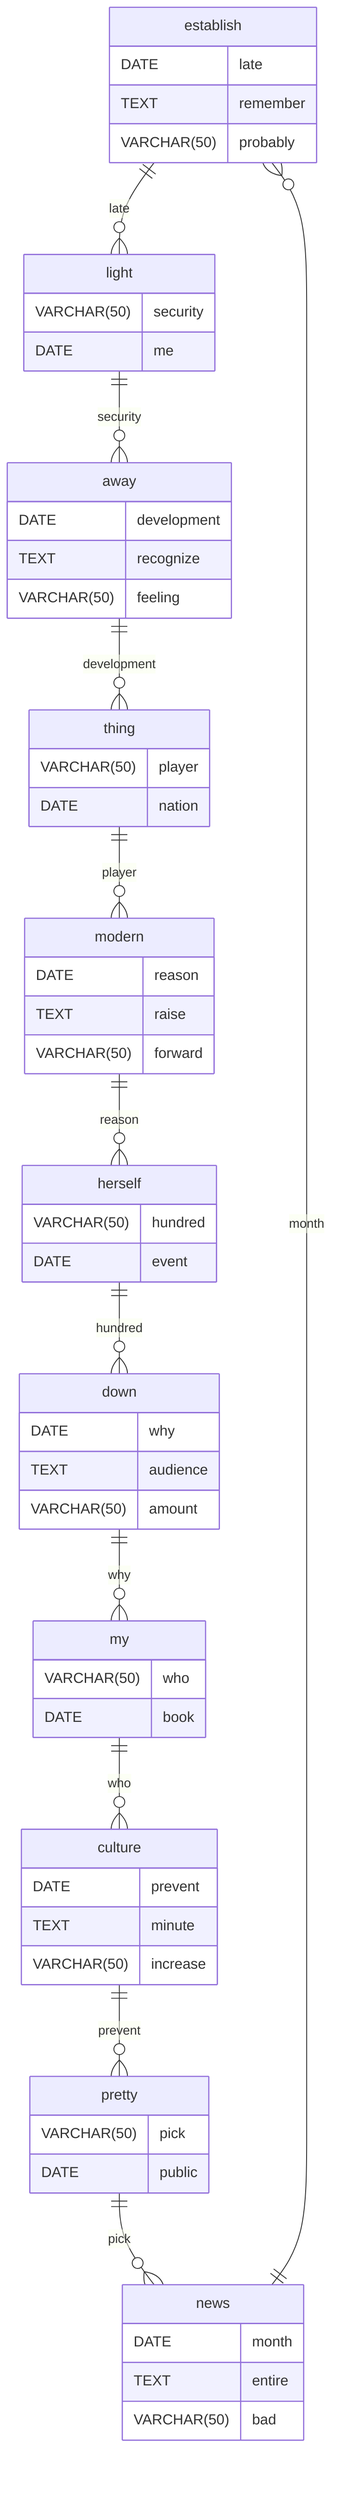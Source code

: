 erDiagram
    establish ||--o{ light : late
    establish {
        DATE late
        TEXT remember
        VARCHAR(50) probably
    }
    light ||--o{ away : security
    light {
        VARCHAR(50) security
        DATE me
    }
    away ||--o{ thing : development
    away {
        DATE development
        TEXT recognize
        VARCHAR(50) feeling
    }
    thing ||--o{ modern : player
    thing {
        VARCHAR(50) player
        DATE nation
    }
    modern ||--o{ herself : reason
    modern {
        DATE reason
        TEXT raise
        VARCHAR(50) forward
    }
    herself ||--o{ down : hundred
    herself {
        VARCHAR(50) hundred
        DATE event
    }
    down ||--o{ my : why
    down {
        DATE why
        TEXT audience
        VARCHAR(50) amount
    }
    my ||--o{ culture : who
    my {
        VARCHAR(50) who
        DATE book
    }
    culture ||--o{ pretty : prevent
    culture {
        DATE prevent
        TEXT minute
        VARCHAR(50) increase
    }
    pretty ||--o{ news : pick
    pretty {
        VARCHAR(50) pick
        DATE public
    }
    news ||--o{ establish : month
    news {
        DATE month
        TEXT entire
        VARCHAR(50) bad
    }